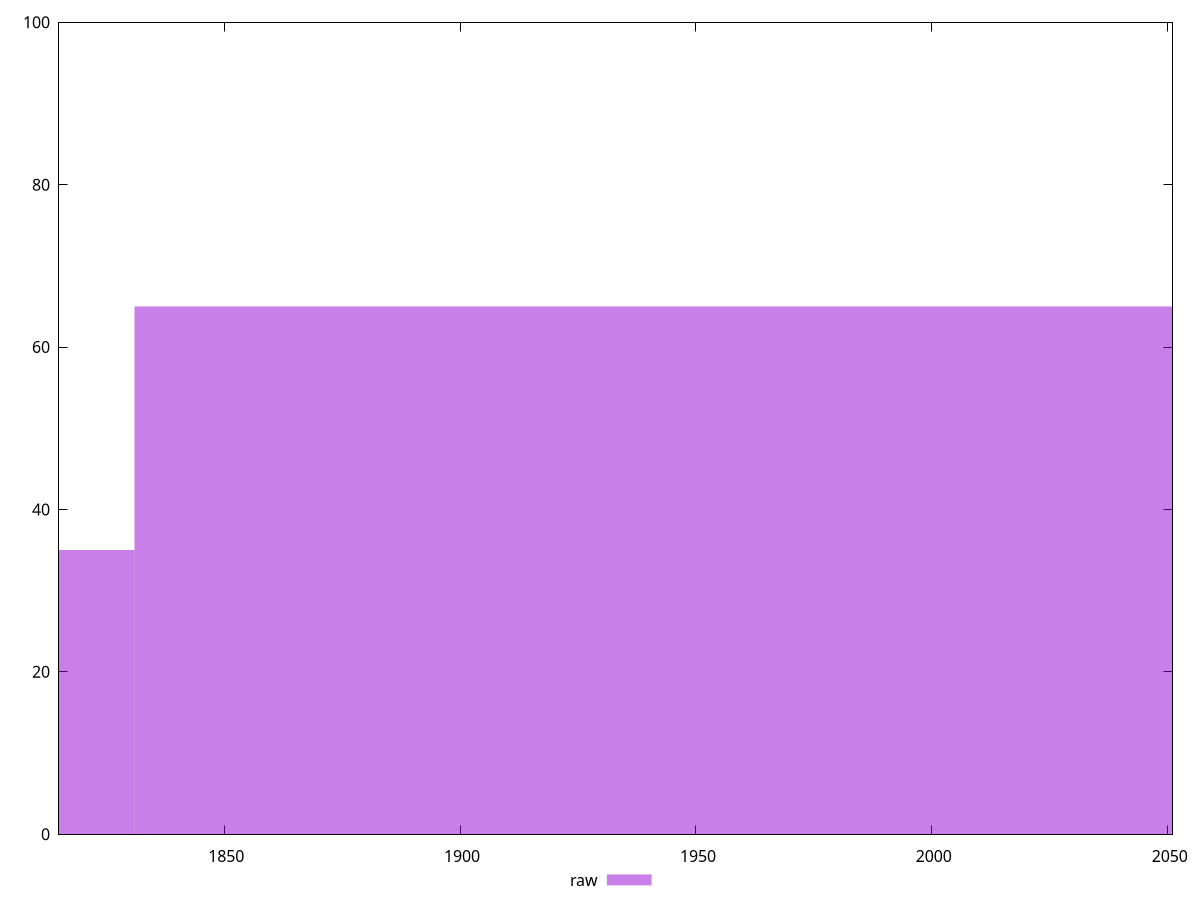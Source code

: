 reset

$raw <<EOF
1708.935635008246 35
1953.069297152281 65
EOF

set key outside below
set boxwidth 244.13366214403513
set xrange [1815:2051]
set yrange [0:100]
set style fill transparent solid 0.5 noborder
set terminal svg size 640, 490 enhanced background rgb 'white'
set output "report_00007_2020-12-11T15:55:29.892Z/metrics/samples/pages+cached+noexternal+noimg/raw/histogram.svg"

plot $raw title "raw" with boxes

reset
